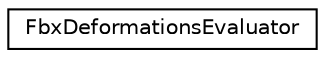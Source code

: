 digraph "クラス階層図"
{
  edge [fontname="Helvetica",fontsize="10",labelfontname="Helvetica",labelfontsize="10"];
  node [fontname="Helvetica",fontsize="10",shape=record];
  rankdir="LR";
  Node0 [label="FbxDeformationsEvaluator",height=0.2,width=0.4,color="black", fillcolor="white", style="filled",URL="$class_fbx_deformations_evaluator.html"];
}
